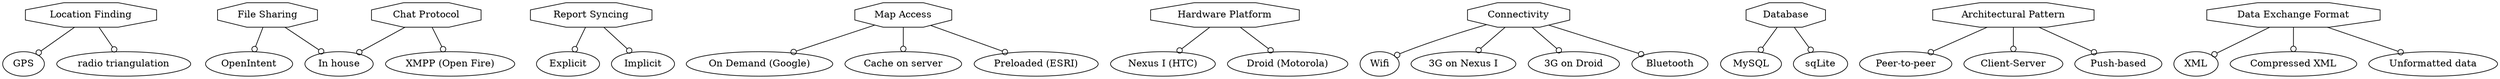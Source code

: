 digraph G { 
"Location Finding" [shape = polygon, sides =8] 
"Location Finding" -> "GPS"[arrowhead= odot]
"Location Finding" -> "radio triangulation"[arrowhead= odot]
"File Sharing" [shape = polygon, sides =8] 
"File Sharing" -> "OpenIntent"[arrowhead= odot]
"File Sharing" -> "In house"[arrowhead= odot]
"Report Syncing" [shape = polygon, sides =8] 
"Report Syncing" -> "Explicit"[arrowhead= odot]
"Report Syncing" -> "Implicit"[arrowhead= odot]
"Chat Protocol" [shape = polygon, sides =8] 
"Chat Protocol" -> "XMPP (Open Fire)"[arrowhead= odot]
"Chat Protocol" -> "In house"[arrowhead= odot]
"Map Access" [shape = polygon, sides =8] 
"Map Access" -> "On Demand (Google)"[arrowhead= odot]
"Map Access" -> "Cache on server"[arrowhead= odot]
"Map Access" -> "Preloaded (ESRI)"[arrowhead= odot]
"Hardware Platform" [shape = polygon, sides =8] 
"Hardware Platform" -> "Nexus I (HTC)"[arrowhead= odot]
"Hardware Platform" -> "Droid (Motorola)"[arrowhead= odot]
"Connectivity" [shape = polygon, sides =8] 
"Connectivity" -> "Wifi"[arrowhead= odot]
"Connectivity" -> "3G on Nexus I"[arrowhead= odot]
"Connectivity" -> "3G on Droid"[arrowhead= odot]
"Connectivity" -> "Bluetooth"[arrowhead= odot]
"Database" [shape = polygon, sides =8] 
"Database" -> "MySQL"[arrowhead= odot]
"Database" -> "sqLite"[arrowhead= odot]
"Architectural Pattern" [shape = polygon, sides =8] 
"Architectural Pattern" -> "Peer-to-peer"[arrowhead= odot]
"Architectural Pattern" -> "Client-Server"[arrowhead= odot]
"Architectural Pattern" -> "Push-based"[arrowhead= odot]
"Data Exchange Format" [shape = polygon, sides =8] 
"Data Exchange Format" -> "XML"[arrowhead= odot]
"Data Exchange Format" -> "Compressed XML"[arrowhead= odot]
"Data Exchange Format" -> "Unformatted data"[arrowhead= odot]
}
